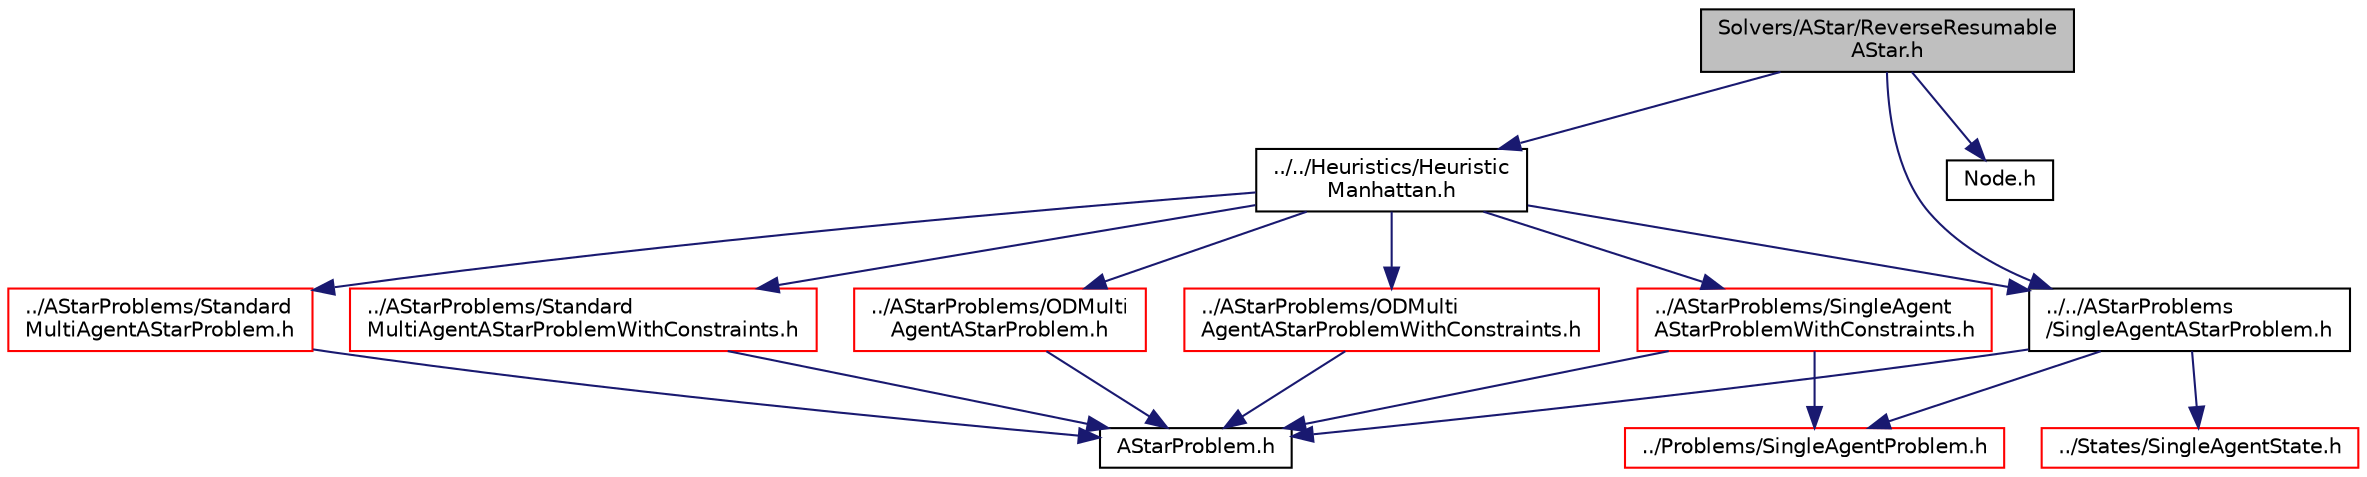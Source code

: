 digraph "Solvers/AStar/ReverseResumableAStar.h"
{
 // INTERACTIVE_SVG=YES
 // LATEX_PDF_SIZE
  edge [fontname="Helvetica",fontsize="10",labelfontname="Helvetica",labelfontsize="10"];
  node [fontname="Helvetica",fontsize="10",shape=record];
  Node1 [label="Solvers/AStar/ReverseResumable\lAStar.h",height=0.2,width=0.4,color="black", fillcolor="grey75", style="filled", fontcolor="black",tooltip=" "];
  Node1 -> Node2 [color="midnightblue",fontsize="10",style="solid",fontname="Helvetica"];
  Node2 [label="../../AStarProblems\l/SingleAgentAStarProblem.h",height=0.2,width=0.4,color="black", fillcolor="white", style="filled",URL="$SingleAgentAStarProblem_8h.html",tooltip=" "];
  Node2 -> Node3 [color="midnightblue",fontsize="10",style="solid",fontname="Helvetica"];
  Node3 [label="../Problems/SingleAgentProblem.h",height=0.2,width=0.4,color="red", fillcolor="white", style="filled",URL="$SingleAgentProblem_8h.html",tooltip=" "];
  Node2 -> Node9 [color="midnightblue",fontsize="10",style="solid",fontname="Helvetica"];
  Node9 [label="../States/SingleAgentState.h",height=0.2,width=0.4,color="red", fillcolor="white", style="filled",URL="$SingleAgentState_8h.html",tooltip=" "];
  Node2 -> Node11 [color="midnightblue",fontsize="10",style="solid",fontname="Helvetica"];
  Node11 [label="AStarProblem.h",height=0.2,width=0.4,color="black", fillcolor="white", style="filled",URL="$AStarProblem_8h.html",tooltip=" "];
  Node1 -> Node12 [color="midnightblue",fontsize="10",style="solid",fontname="Helvetica"];
  Node12 [label="../../Heuristics/Heuristic\lManhattan.h",height=0.2,width=0.4,color="black", fillcolor="white", style="filled",URL="$HeuristicManhattan_8h.html",tooltip=" "];
  Node12 -> Node13 [color="midnightblue",fontsize="10",style="solid",fontname="Helvetica"];
  Node13 [label="../AStarProblems/ODMulti\lAgentAStarProblem.h",height=0.2,width=0.4,color="red", fillcolor="white", style="filled",URL="$ODMultiAgentAStarProblem_8h.html",tooltip=" "];
  Node13 -> Node11 [color="midnightblue",fontsize="10",style="solid",fontname="Helvetica"];
  Node12 -> Node16 [color="midnightblue",fontsize="10",style="solid",fontname="Helvetica"];
  Node16 [label="../AStarProblems/ODMulti\lAgentAStarProblemWithConstraints.h",height=0.2,width=0.4,color="red", fillcolor="white", style="filled",URL="$ODMultiAgentAStarProblemWithConstraints_8h.html",tooltip=" "];
  Node16 -> Node11 [color="midnightblue",fontsize="10",style="solid",fontname="Helvetica"];
  Node12 -> Node2 [color="midnightblue",fontsize="10",style="solid",fontname="Helvetica"];
  Node12 -> Node18 [color="midnightblue",fontsize="10",style="solid",fontname="Helvetica"];
  Node18 [label="../AStarProblems/SingleAgent\lAStarProblemWithConstraints.h",height=0.2,width=0.4,color="red", fillcolor="white", style="filled",URL="$SingleAgentAStarProblemWithConstraints_8h.html",tooltip=" "];
  Node18 -> Node3 [color="midnightblue",fontsize="10",style="solid",fontname="Helvetica"];
  Node18 -> Node11 [color="midnightblue",fontsize="10",style="solid",fontname="Helvetica"];
  Node12 -> Node20 [color="midnightblue",fontsize="10",style="solid",fontname="Helvetica"];
  Node20 [label="../AStarProblems/Standard\lMultiAgentAStarProblem.h",height=0.2,width=0.4,color="red", fillcolor="white", style="filled",URL="$StandardMultiAgentAStarProblem_8h.html",tooltip=" "];
  Node20 -> Node11 [color="midnightblue",fontsize="10",style="solid",fontname="Helvetica"];
  Node12 -> Node22 [color="midnightblue",fontsize="10",style="solid",fontname="Helvetica"];
  Node22 [label="../AStarProblems/Standard\lMultiAgentAStarProblemWithConstraints.h",height=0.2,width=0.4,color="red", fillcolor="white", style="filled",URL="$StandardMultiAgentAStarProblemWithConstraints_8h.html",tooltip=" "];
  Node22 -> Node11 [color="midnightblue",fontsize="10",style="solid",fontname="Helvetica"];
  Node1 -> Node24 [color="midnightblue",fontsize="10",style="solid",fontname="Helvetica"];
  Node24 [label="Node.h",height=0.2,width=0.4,color="black", fillcolor="white", style="filled",URL="$Node_8h.html",tooltip=" "];
}
